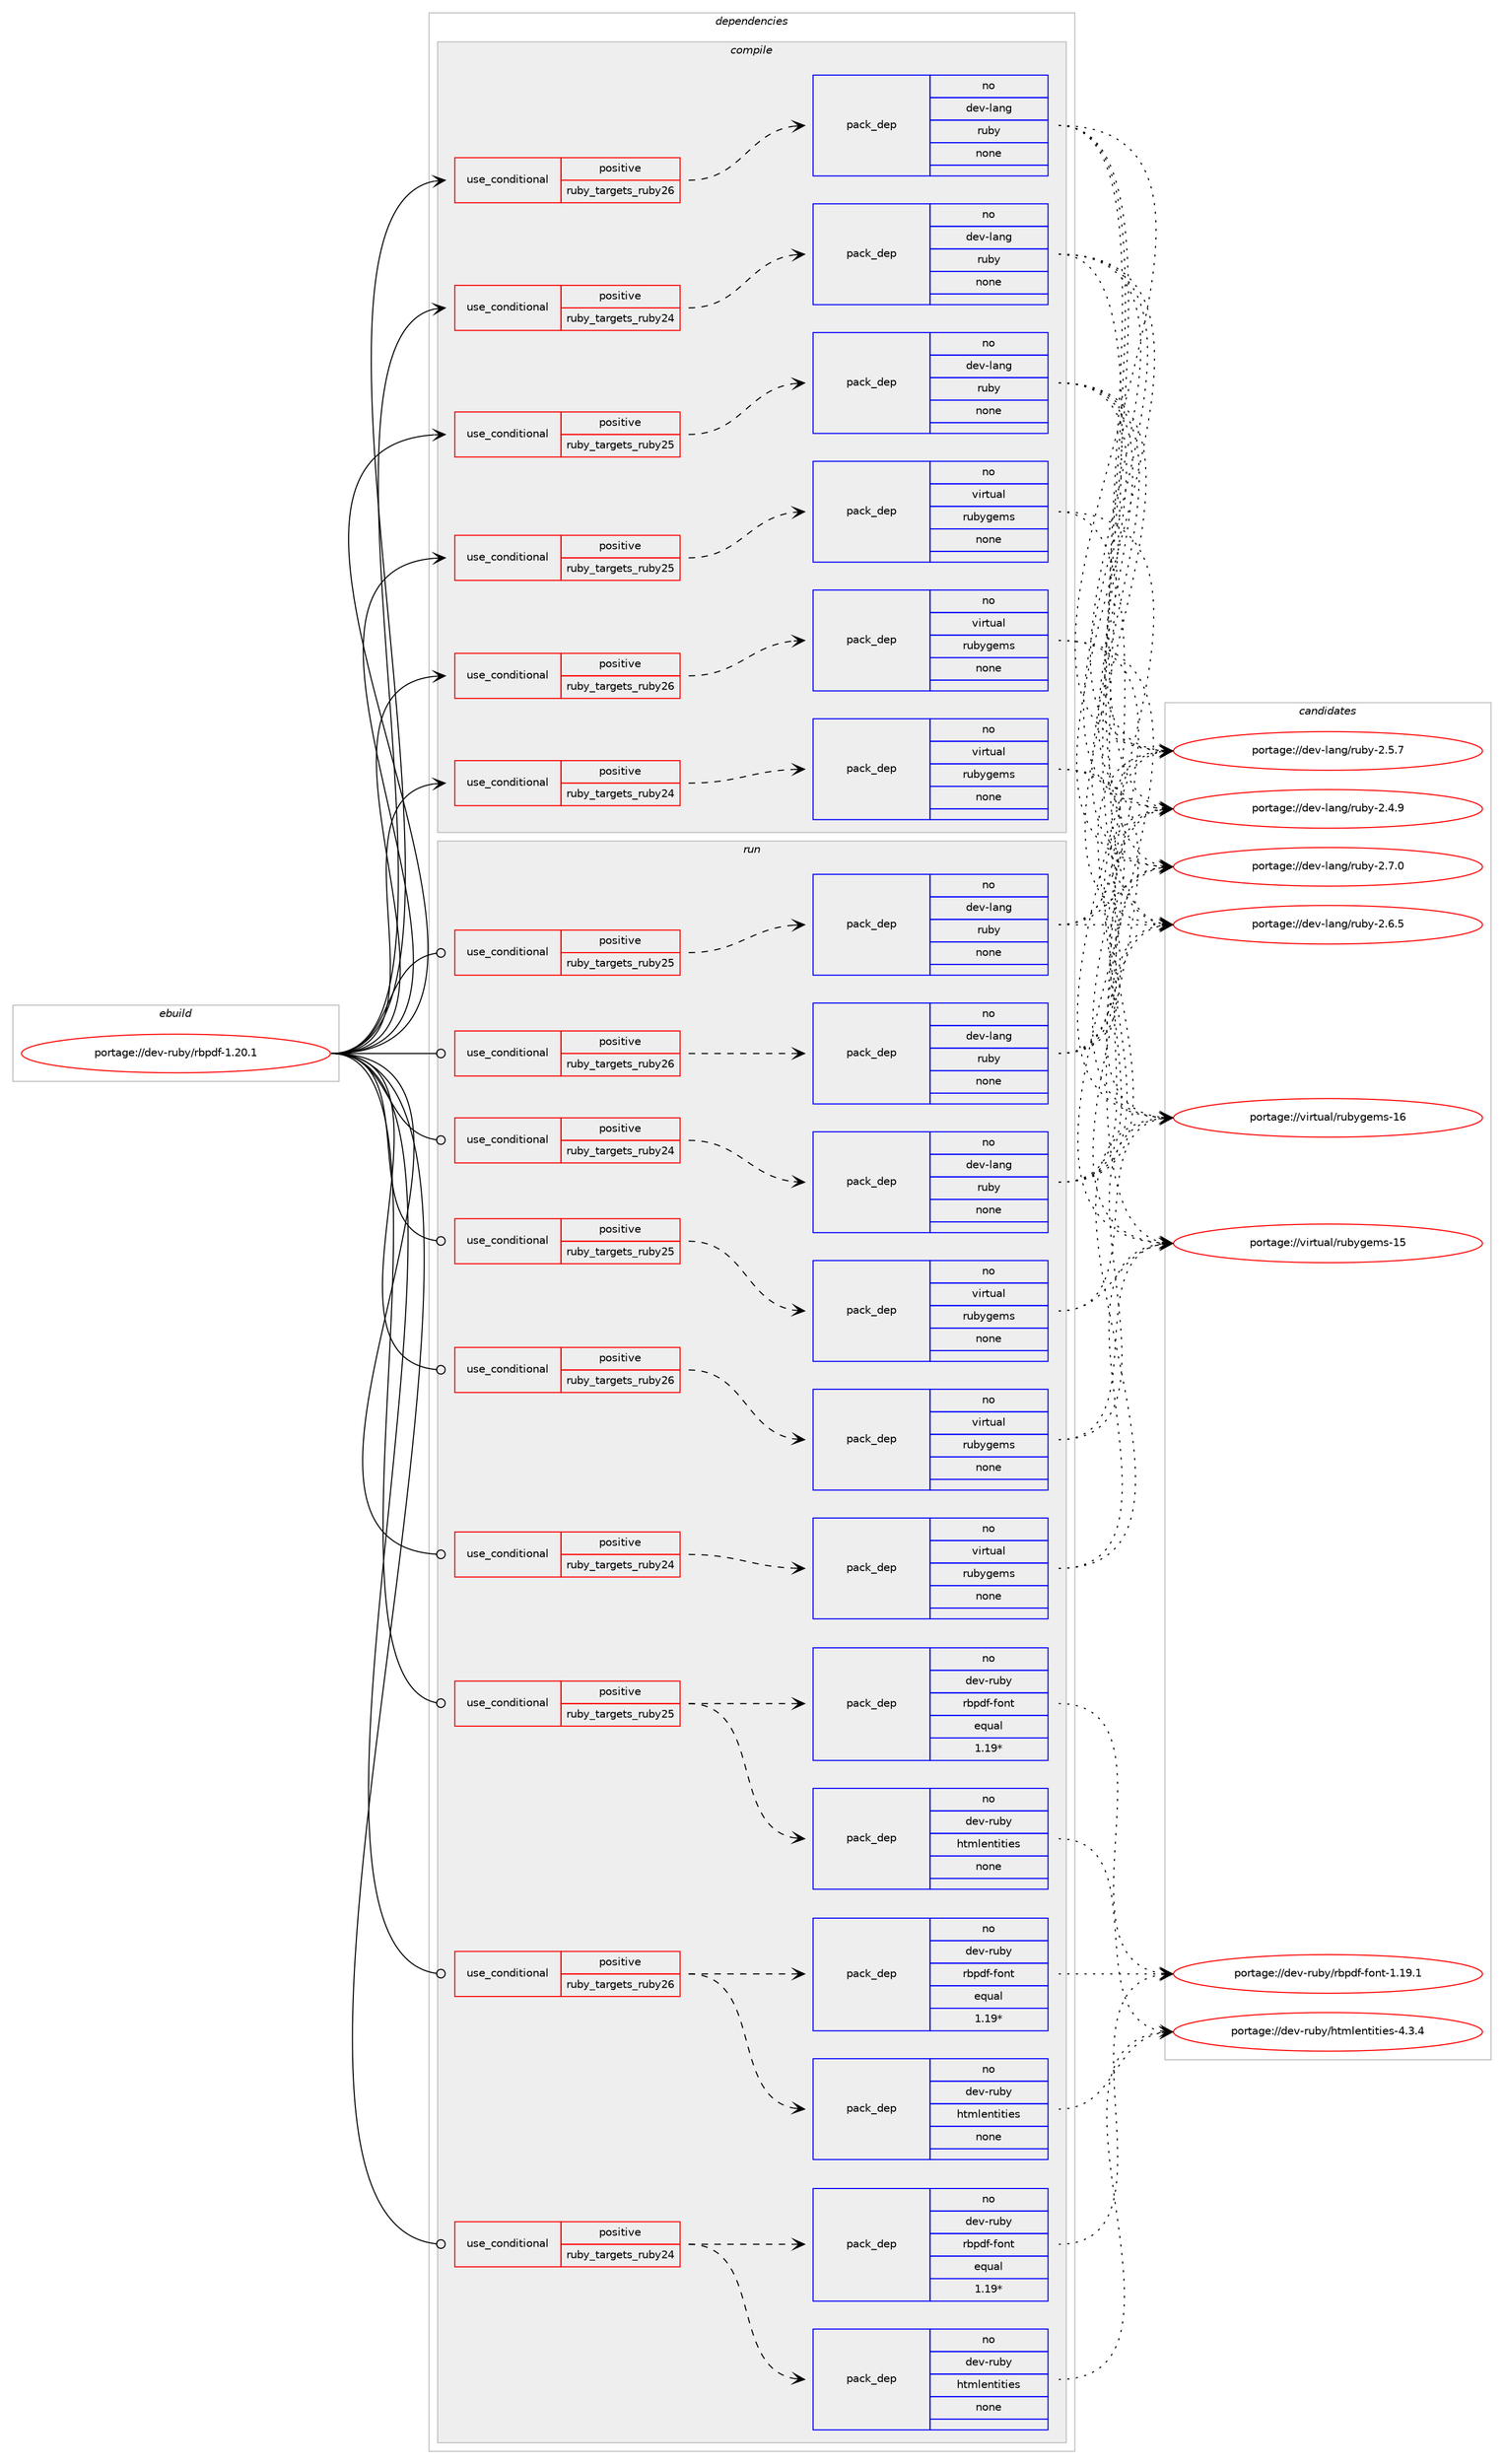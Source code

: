 digraph prolog {

# *************
# Graph options
# *************

newrank=true;
concentrate=true;
compound=true;
graph [rankdir=LR,fontname=Helvetica,fontsize=10,ranksep=1.5];#, ranksep=2.5, nodesep=0.2];
edge  [arrowhead=vee];
node  [fontname=Helvetica,fontsize=10];

# **********
# The ebuild
# **********

subgraph cluster_leftcol {
color=gray;
label=<<i>ebuild</i>>;
id [label="portage://dev-ruby/rbpdf-1.20.1", color=red, width=4, href="../dev-ruby/rbpdf-1.20.1.svg"];
}

# ****************
# The dependencies
# ****************

subgraph cluster_midcol {
color=gray;
label=<<i>dependencies</i>>;
subgraph cluster_compile {
fillcolor="#eeeeee";
style=filled;
label=<<i>compile</i>>;
subgraph cond76240 {
dependency334443 [label=<<TABLE BORDER="0" CELLBORDER="1" CELLSPACING="0" CELLPADDING="4"><TR><TD ROWSPAN="3" CELLPADDING="10">use_conditional</TD></TR><TR><TD>positive</TD></TR><TR><TD>ruby_targets_ruby24</TD></TR></TABLE>>, shape=none, color=red];
subgraph pack253456 {
dependency334444 [label=<<TABLE BORDER="0" CELLBORDER="1" CELLSPACING="0" CELLPADDING="4" WIDTH="220"><TR><TD ROWSPAN="6" CELLPADDING="30">pack_dep</TD></TR><TR><TD WIDTH="110">no</TD></TR><TR><TD>dev-lang</TD></TR><TR><TD>ruby</TD></TR><TR><TD>none</TD></TR><TR><TD></TD></TR></TABLE>>, shape=none, color=blue];
}
dependency334443:e -> dependency334444:w [weight=20,style="dashed",arrowhead="vee"];
}
id:e -> dependency334443:w [weight=20,style="solid",arrowhead="vee"];
subgraph cond76241 {
dependency334445 [label=<<TABLE BORDER="0" CELLBORDER="1" CELLSPACING="0" CELLPADDING="4"><TR><TD ROWSPAN="3" CELLPADDING="10">use_conditional</TD></TR><TR><TD>positive</TD></TR><TR><TD>ruby_targets_ruby24</TD></TR></TABLE>>, shape=none, color=red];
subgraph pack253457 {
dependency334446 [label=<<TABLE BORDER="0" CELLBORDER="1" CELLSPACING="0" CELLPADDING="4" WIDTH="220"><TR><TD ROWSPAN="6" CELLPADDING="30">pack_dep</TD></TR><TR><TD WIDTH="110">no</TD></TR><TR><TD>virtual</TD></TR><TR><TD>rubygems</TD></TR><TR><TD>none</TD></TR><TR><TD></TD></TR></TABLE>>, shape=none, color=blue];
}
dependency334445:e -> dependency334446:w [weight=20,style="dashed",arrowhead="vee"];
}
id:e -> dependency334445:w [weight=20,style="solid",arrowhead="vee"];
subgraph cond76242 {
dependency334447 [label=<<TABLE BORDER="0" CELLBORDER="1" CELLSPACING="0" CELLPADDING="4"><TR><TD ROWSPAN="3" CELLPADDING="10">use_conditional</TD></TR><TR><TD>positive</TD></TR><TR><TD>ruby_targets_ruby25</TD></TR></TABLE>>, shape=none, color=red];
subgraph pack253458 {
dependency334448 [label=<<TABLE BORDER="0" CELLBORDER="1" CELLSPACING="0" CELLPADDING="4" WIDTH="220"><TR><TD ROWSPAN="6" CELLPADDING="30">pack_dep</TD></TR><TR><TD WIDTH="110">no</TD></TR><TR><TD>dev-lang</TD></TR><TR><TD>ruby</TD></TR><TR><TD>none</TD></TR><TR><TD></TD></TR></TABLE>>, shape=none, color=blue];
}
dependency334447:e -> dependency334448:w [weight=20,style="dashed",arrowhead="vee"];
}
id:e -> dependency334447:w [weight=20,style="solid",arrowhead="vee"];
subgraph cond76243 {
dependency334449 [label=<<TABLE BORDER="0" CELLBORDER="1" CELLSPACING="0" CELLPADDING="4"><TR><TD ROWSPAN="3" CELLPADDING="10">use_conditional</TD></TR><TR><TD>positive</TD></TR><TR><TD>ruby_targets_ruby25</TD></TR></TABLE>>, shape=none, color=red];
subgraph pack253459 {
dependency334450 [label=<<TABLE BORDER="0" CELLBORDER="1" CELLSPACING="0" CELLPADDING="4" WIDTH="220"><TR><TD ROWSPAN="6" CELLPADDING="30">pack_dep</TD></TR><TR><TD WIDTH="110">no</TD></TR><TR><TD>virtual</TD></TR><TR><TD>rubygems</TD></TR><TR><TD>none</TD></TR><TR><TD></TD></TR></TABLE>>, shape=none, color=blue];
}
dependency334449:e -> dependency334450:w [weight=20,style="dashed",arrowhead="vee"];
}
id:e -> dependency334449:w [weight=20,style="solid",arrowhead="vee"];
subgraph cond76244 {
dependency334451 [label=<<TABLE BORDER="0" CELLBORDER="1" CELLSPACING="0" CELLPADDING="4"><TR><TD ROWSPAN="3" CELLPADDING="10">use_conditional</TD></TR><TR><TD>positive</TD></TR><TR><TD>ruby_targets_ruby26</TD></TR></TABLE>>, shape=none, color=red];
subgraph pack253460 {
dependency334452 [label=<<TABLE BORDER="0" CELLBORDER="1" CELLSPACING="0" CELLPADDING="4" WIDTH="220"><TR><TD ROWSPAN="6" CELLPADDING="30">pack_dep</TD></TR><TR><TD WIDTH="110">no</TD></TR><TR><TD>dev-lang</TD></TR><TR><TD>ruby</TD></TR><TR><TD>none</TD></TR><TR><TD></TD></TR></TABLE>>, shape=none, color=blue];
}
dependency334451:e -> dependency334452:w [weight=20,style="dashed",arrowhead="vee"];
}
id:e -> dependency334451:w [weight=20,style="solid",arrowhead="vee"];
subgraph cond76245 {
dependency334453 [label=<<TABLE BORDER="0" CELLBORDER="1" CELLSPACING="0" CELLPADDING="4"><TR><TD ROWSPAN="3" CELLPADDING="10">use_conditional</TD></TR><TR><TD>positive</TD></TR><TR><TD>ruby_targets_ruby26</TD></TR></TABLE>>, shape=none, color=red];
subgraph pack253461 {
dependency334454 [label=<<TABLE BORDER="0" CELLBORDER="1" CELLSPACING="0" CELLPADDING="4" WIDTH="220"><TR><TD ROWSPAN="6" CELLPADDING="30">pack_dep</TD></TR><TR><TD WIDTH="110">no</TD></TR><TR><TD>virtual</TD></TR><TR><TD>rubygems</TD></TR><TR><TD>none</TD></TR><TR><TD></TD></TR></TABLE>>, shape=none, color=blue];
}
dependency334453:e -> dependency334454:w [weight=20,style="dashed",arrowhead="vee"];
}
id:e -> dependency334453:w [weight=20,style="solid",arrowhead="vee"];
}
subgraph cluster_compileandrun {
fillcolor="#eeeeee";
style=filled;
label=<<i>compile and run</i>>;
}
subgraph cluster_run {
fillcolor="#eeeeee";
style=filled;
label=<<i>run</i>>;
subgraph cond76246 {
dependency334455 [label=<<TABLE BORDER="0" CELLBORDER="1" CELLSPACING="0" CELLPADDING="4"><TR><TD ROWSPAN="3" CELLPADDING="10">use_conditional</TD></TR><TR><TD>positive</TD></TR><TR><TD>ruby_targets_ruby24</TD></TR></TABLE>>, shape=none, color=red];
subgraph pack253462 {
dependency334456 [label=<<TABLE BORDER="0" CELLBORDER="1" CELLSPACING="0" CELLPADDING="4" WIDTH="220"><TR><TD ROWSPAN="6" CELLPADDING="30">pack_dep</TD></TR><TR><TD WIDTH="110">no</TD></TR><TR><TD>dev-lang</TD></TR><TR><TD>ruby</TD></TR><TR><TD>none</TD></TR><TR><TD></TD></TR></TABLE>>, shape=none, color=blue];
}
dependency334455:e -> dependency334456:w [weight=20,style="dashed",arrowhead="vee"];
}
id:e -> dependency334455:w [weight=20,style="solid",arrowhead="odot"];
subgraph cond76247 {
dependency334457 [label=<<TABLE BORDER="0" CELLBORDER="1" CELLSPACING="0" CELLPADDING="4"><TR><TD ROWSPAN="3" CELLPADDING="10">use_conditional</TD></TR><TR><TD>positive</TD></TR><TR><TD>ruby_targets_ruby24</TD></TR></TABLE>>, shape=none, color=red];
subgraph pack253463 {
dependency334458 [label=<<TABLE BORDER="0" CELLBORDER="1" CELLSPACING="0" CELLPADDING="4" WIDTH="220"><TR><TD ROWSPAN="6" CELLPADDING="30">pack_dep</TD></TR><TR><TD WIDTH="110">no</TD></TR><TR><TD>dev-ruby</TD></TR><TR><TD>htmlentities</TD></TR><TR><TD>none</TD></TR><TR><TD></TD></TR></TABLE>>, shape=none, color=blue];
}
dependency334457:e -> dependency334458:w [weight=20,style="dashed",arrowhead="vee"];
subgraph pack253464 {
dependency334459 [label=<<TABLE BORDER="0" CELLBORDER="1" CELLSPACING="0" CELLPADDING="4" WIDTH="220"><TR><TD ROWSPAN="6" CELLPADDING="30">pack_dep</TD></TR><TR><TD WIDTH="110">no</TD></TR><TR><TD>dev-ruby</TD></TR><TR><TD>rbpdf-font</TD></TR><TR><TD>equal</TD></TR><TR><TD>1.19*</TD></TR></TABLE>>, shape=none, color=blue];
}
dependency334457:e -> dependency334459:w [weight=20,style="dashed",arrowhead="vee"];
}
id:e -> dependency334457:w [weight=20,style="solid",arrowhead="odot"];
subgraph cond76248 {
dependency334460 [label=<<TABLE BORDER="0" CELLBORDER="1" CELLSPACING="0" CELLPADDING="4"><TR><TD ROWSPAN="3" CELLPADDING="10">use_conditional</TD></TR><TR><TD>positive</TD></TR><TR><TD>ruby_targets_ruby24</TD></TR></TABLE>>, shape=none, color=red];
subgraph pack253465 {
dependency334461 [label=<<TABLE BORDER="0" CELLBORDER="1" CELLSPACING="0" CELLPADDING="4" WIDTH="220"><TR><TD ROWSPAN="6" CELLPADDING="30">pack_dep</TD></TR><TR><TD WIDTH="110">no</TD></TR><TR><TD>virtual</TD></TR><TR><TD>rubygems</TD></TR><TR><TD>none</TD></TR><TR><TD></TD></TR></TABLE>>, shape=none, color=blue];
}
dependency334460:e -> dependency334461:w [weight=20,style="dashed",arrowhead="vee"];
}
id:e -> dependency334460:w [weight=20,style="solid",arrowhead="odot"];
subgraph cond76249 {
dependency334462 [label=<<TABLE BORDER="0" CELLBORDER="1" CELLSPACING="0" CELLPADDING="4"><TR><TD ROWSPAN="3" CELLPADDING="10">use_conditional</TD></TR><TR><TD>positive</TD></TR><TR><TD>ruby_targets_ruby25</TD></TR></TABLE>>, shape=none, color=red];
subgraph pack253466 {
dependency334463 [label=<<TABLE BORDER="0" CELLBORDER="1" CELLSPACING="0" CELLPADDING="4" WIDTH="220"><TR><TD ROWSPAN="6" CELLPADDING="30">pack_dep</TD></TR><TR><TD WIDTH="110">no</TD></TR><TR><TD>dev-lang</TD></TR><TR><TD>ruby</TD></TR><TR><TD>none</TD></TR><TR><TD></TD></TR></TABLE>>, shape=none, color=blue];
}
dependency334462:e -> dependency334463:w [weight=20,style="dashed",arrowhead="vee"];
}
id:e -> dependency334462:w [weight=20,style="solid",arrowhead="odot"];
subgraph cond76250 {
dependency334464 [label=<<TABLE BORDER="0" CELLBORDER="1" CELLSPACING="0" CELLPADDING="4"><TR><TD ROWSPAN="3" CELLPADDING="10">use_conditional</TD></TR><TR><TD>positive</TD></TR><TR><TD>ruby_targets_ruby25</TD></TR></TABLE>>, shape=none, color=red];
subgraph pack253467 {
dependency334465 [label=<<TABLE BORDER="0" CELLBORDER="1" CELLSPACING="0" CELLPADDING="4" WIDTH="220"><TR><TD ROWSPAN="6" CELLPADDING="30">pack_dep</TD></TR><TR><TD WIDTH="110">no</TD></TR><TR><TD>dev-ruby</TD></TR><TR><TD>htmlentities</TD></TR><TR><TD>none</TD></TR><TR><TD></TD></TR></TABLE>>, shape=none, color=blue];
}
dependency334464:e -> dependency334465:w [weight=20,style="dashed",arrowhead="vee"];
subgraph pack253468 {
dependency334466 [label=<<TABLE BORDER="0" CELLBORDER="1" CELLSPACING="0" CELLPADDING="4" WIDTH="220"><TR><TD ROWSPAN="6" CELLPADDING="30">pack_dep</TD></TR><TR><TD WIDTH="110">no</TD></TR><TR><TD>dev-ruby</TD></TR><TR><TD>rbpdf-font</TD></TR><TR><TD>equal</TD></TR><TR><TD>1.19*</TD></TR></TABLE>>, shape=none, color=blue];
}
dependency334464:e -> dependency334466:w [weight=20,style="dashed",arrowhead="vee"];
}
id:e -> dependency334464:w [weight=20,style="solid",arrowhead="odot"];
subgraph cond76251 {
dependency334467 [label=<<TABLE BORDER="0" CELLBORDER="1" CELLSPACING="0" CELLPADDING="4"><TR><TD ROWSPAN="3" CELLPADDING="10">use_conditional</TD></TR><TR><TD>positive</TD></TR><TR><TD>ruby_targets_ruby25</TD></TR></TABLE>>, shape=none, color=red];
subgraph pack253469 {
dependency334468 [label=<<TABLE BORDER="0" CELLBORDER="1" CELLSPACING="0" CELLPADDING="4" WIDTH="220"><TR><TD ROWSPAN="6" CELLPADDING="30">pack_dep</TD></TR><TR><TD WIDTH="110">no</TD></TR><TR><TD>virtual</TD></TR><TR><TD>rubygems</TD></TR><TR><TD>none</TD></TR><TR><TD></TD></TR></TABLE>>, shape=none, color=blue];
}
dependency334467:e -> dependency334468:w [weight=20,style="dashed",arrowhead="vee"];
}
id:e -> dependency334467:w [weight=20,style="solid",arrowhead="odot"];
subgraph cond76252 {
dependency334469 [label=<<TABLE BORDER="0" CELLBORDER="1" CELLSPACING="0" CELLPADDING="4"><TR><TD ROWSPAN="3" CELLPADDING="10">use_conditional</TD></TR><TR><TD>positive</TD></TR><TR><TD>ruby_targets_ruby26</TD></TR></TABLE>>, shape=none, color=red];
subgraph pack253470 {
dependency334470 [label=<<TABLE BORDER="0" CELLBORDER="1" CELLSPACING="0" CELLPADDING="4" WIDTH="220"><TR><TD ROWSPAN="6" CELLPADDING="30">pack_dep</TD></TR><TR><TD WIDTH="110">no</TD></TR><TR><TD>dev-lang</TD></TR><TR><TD>ruby</TD></TR><TR><TD>none</TD></TR><TR><TD></TD></TR></TABLE>>, shape=none, color=blue];
}
dependency334469:e -> dependency334470:w [weight=20,style="dashed",arrowhead="vee"];
}
id:e -> dependency334469:w [weight=20,style="solid",arrowhead="odot"];
subgraph cond76253 {
dependency334471 [label=<<TABLE BORDER="0" CELLBORDER="1" CELLSPACING="0" CELLPADDING="4"><TR><TD ROWSPAN="3" CELLPADDING="10">use_conditional</TD></TR><TR><TD>positive</TD></TR><TR><TD>ruby_targets_ruby26</TD></TR></TABLE>>, shape=none, color=red];
subgraph pack253471 {
dependency334472 [label=<<TABLE BORDER="0" CELLBORDER="1" CELLSPACING="0" CELLPADDING="4" WIDTH="220"><TR><TD ROWSPAN="6" CELLPADDING="30">pack_dep</TD></TR><TR><TD WIDTH="110">no</TD></TR><TR><TD>dev-ruby</TD></TR><TR><TD>htmlentities</TD></TR><TR><TD>none</TD></TR><TR><TD></TD></TR></TABLE>>, shape=none, color=blue];
}
dependency334471:e -> dependency334472:w [weight=20,style="dashed",arrowhead="vee"];
subgraph pack253472 {
dependency334473 [label=<<TABLE BORDER="0" CELLBORDER="1" CELLSPACING="0" CELLPADDING="4" WIDTH="220"><TR><TD ROWSPAN="6" CELLPADDING="30">pack_dep</TD></TR><TR><TD WIDTH="110">no</TD></TR><TR><TD>dev-ruby</TD></TR><TR><TD>rbpdf-font</TD></TR><TR><TD>equal</TD></TR><TR><TD>1.19*</TD></TR></TABLE>>, shape=none, color=blue];
}
dependency334471:e -> dependency334473:w [weight=20,style="dashed",arrowhead="vee"];
}
id:e -> dependency334471:w [weight=20,style="solid",arrowhead="odot"];
subgraph cond76254 {
dependency334474 [label=<<TABLE BORDER="0" CELLBORDER="1" CELLSPACING="0" CELLPADDING="4"><TR><TD ROWSPAN="3" CELLPADDING="10">use_conditional</TD></TR><TR><TD>positive</TD></TR><TR><TD>ruby_targets_ruby26</TD></TR></TABLE>>, shape=none, color=red];
subgraph pack253473 {
dependency334475 [label=<<TABLE BORDER="0" CELLBORDER="1" CELLSPACING="0" CELLPADDING="4" WIDTH="220"><TR><TD ROWSPAN="6" CELLPADDING="30">pack_dep</TD></TR><TR><TD WIDTH="110">no</TD></TR><TR><TD>virtual</TD></TR><TR><TD>rubygems</TD></TR><TR><TD>none</TD></TR><TR><TD></TD></TR></TABLE>>, shape=none, color=blue];
}
dependency334474:e -> dependency334475:w [weight=20,style="dashed",arrowhead="vee"];
}
id:e -> dependency334474:w [weight=20,style="solid",arrowhead="odot"];
}
}

# **************
# The candidates
# **************

subgraph cluster_choices {
rank=same;
color=gray;
label=<<i>candidates</i>>;

subgraph choice253456 {
color=black;
nodesep=1;
choice10010111845108971101034711411798121455046554648 [label="portage://dev-lang/ruby-2.7.0", color=red, width=4,href="../dev-lang/ruby-2.7.0.svg"];
choice10010111845108971101034711411798121455046544653 [label="portage://dev-lang/ruby-2.6.5", color=red, width=4,href="../dev-lang/ruby-2.6.5.svg"];
choice10010111845108971101034711411798121455046534655 [label="portage://dev-lang/ruby-2.5.7", color=red, width=4,href="../dev-lang/ruby-2.5.7.svg"];
choice10010111845108971101034711411798121455046524657 [label="portage://dev-lang/ruby-2.4.9", color=red, width=4,href="../dev-lang/ruby-2.4.9.svg"];
dependency334444:e -> choice10010111845108971101034711411798121455046554648:w [style=dotted,weight="100"];
dependency334444:e -> choice10010111845108971101034711411798121455046544653:w [style=dotted,weight="100"];
dependency334444:e -> choice10010111845108971101034711411798121455046534655:w [style=dotted,weight="100"];
dependency334444:e -> choice10010111845108971101034711411798121455046524657:w [style=dotted,weight="100"];
}
subgraph choice253457 {
color=black;
nodesep=1;
choice118105114116117971084711411798121103101109115454954 [label="portage://virtual/rubygems-16", color=red, width=4,href="../virtual/rubygems-16.svg"];
choice118105114116117971084711411798121103101109115454953 [label="portage://virtual/rubygems-15", color=red, width=4,href="../virtual/rubygems-15.svg"];
dependency334446:e -> choice118105114116117971084711411798121103101109115454954:w [style=dotted,weight="100"];
dependency334446:e -> choice118105114116117971084711411798121103101109115454953:w [style=dotted,weight="100"];
}
subgraph choice253458 {
color=black;
nodesep=1;
choice10010111845108971101034711411798121455046554648 [label="portage://dev-lang/ruby-2.7.0", color=red, width=4,href="../dev-lang/ruby-2.7.0.svg"];
choice10010111845108971101034711411798121455046544653 [label="portage://dev-lang/ruby-2.6.5", color=red, width=4,href="../dev-lang/ruby-2.6.5.svg"];
choice10010111845108971101034711411798121455046534655 [label="portage://dev-lang/ruby-2.5.7", color=red, width=4,href="../dev-lang/ruby-2.5.7.svg"];
choice10010111845108971101034711411798121455046524657 [label="portage://dev-lang/ruby-2.4.9", color=red, width=4,href="../dev-lang/ruby-2.4.9.svg"];
dependency334448:e -> choice10010111845108971101034711411798121455046554648:w [style=dotted,weight="100"];
dependency334448:e -> choice10010111845108971101034711411798121455046544653:w [style=dotted,weight="100"];
dependency334448:e -> choice10010111845108971101034711411798121455046534655:w [style=dotted,weight="100"];
dependency334448:e -> choice10010111845108971101034711411798121455046524657:w [style=dotted,weight="100"];
}
subgraph choice253459 {
color=black;
nodesep=1;
choice118105114116117971084711411798121103101109115454954 [label="portage://virtual/rubygems-16", color=red, width=4,href="../virtual/rubygems-16.svg"];
choice118105114116117971084711411798121103101109115454953 [label="portage://virtual/rubygems-15", color=red, width=4,href="../virtual/rubygems-15.svg"];
dependency334450:e -> choice118105114116117971084711411798121103101109115454954:w [style=dotted,weight="100"];
dependency334450:e -> choice118105114116117971084711411798121103101109115454953:w [style=dotted,weight="100"];
}
subgraph choice253460 {
color=black;
nodesep=1;
choice10010111845108971101034711411798121455046554648 [label="portage://dev-lang/ruby-2.7.0", color=red, width=4,href="../dev-lang/ruby-2.7.0.svg"];
choice10010111845108971101034711411798121455046544653 [label="portage://dev-lang/ruby-2.6.5", color=red, width=4,href="../dev-lang/ruby-2.6.5.svg"];
choice10010111845108971101034711411798121455046534655 [label="portage://dev-lang/ruby-2.5.7", color=red, width=4,href="../dev-lang/ruby-2.5.7.svg"];
choice10010111845108971101034711411798121455046524657 [label="portage://dev-lang/ruby-2.4.9", color=red, width=4,href="../dev-lang/ruby-2.4.9.svg"];
dependency334452:e -> choice10010111845108971101034711411798121455046554648:w [style=dotted,weight="100"];
dependency334452:e -> choice10010111845108971101034711411798121455046544653:w [style=dotted,weight="100"];
dependency334452:e -> choice10010111845108971101034711411798121455046534655:w [style=dotted,weight="100"];
dependency334452:e -> choice10010111845108971101034711411798121455046524657:w [style=dotted,weight="100"];
}
subgraph choice253461 {
color=black;
nodesep=1;
choice118105114116117971084711411798121103101109115454954 [label="portage://virtual/rubygems-16", color=red, width=4,href="../virtual/rubygems-16.svg"];
choice118105114116117971084711411798121103101109115454953 [label="portage://virtual/rubygems-15", color=red, width=4,href="../virtual/rubygems-15.svg"];
dependency334454:e -> choice118105114116117971084711411798121103101109115454954:w [style=dotted,weight="100"];
dependency334454:e -> choice118105114116117971084711411798121103101109115454953:w [style=dotted,weight="100"];
}
subgraph choice253462 {
color=black;
nodesep=1;
choice10010111845108971101034711411798121455046554648 [label="portage://dev-lang/ruby-2.7.0", color=red, width=4,href="../dev-lang/ruby-2.7.0.svg"];
choice10010111845108971101034711411798121455046544653 [label="portage://dev-lang/ruby-2.6.5", color=red, width=4,href="../dev-lang/ruby-2.6.5.svg"];
choice10010111845108971101034711411798121455046534655 [label="portage://dev-lang/ruby-2.5.7", color=red, width=4,href="../dev-lang/ruby-2.5.7.svg"];
choice10010111845108971101034711411798121455046524657 [label="portage://dev-lang/ruby-2.4.9", color=red, width=4,href="../dev-lang/ruby-2.4.9.svg"];
dependency334456:e -> choice10010111845108971101034711411798121455046554648:w [style=dotted,weight="100"];
dependency334456:e -> choice10010111845108971101034711411798121455046544653:w [style=dotted,weight="100"];
dependency334456:e -> choice10010111845108971101034711411798121455046534655:w [style=dotted,weight="100"];
dependency334456:e -> choice10010111845108971101034711411798121455046524657:w [style=dotted,weight="100"];
}
subgraph choice253463 {
color=black;
nodesep=1;
choice100101118451141179812147104116109108101110116105116105101115455246514652 [label="portage://dev-ruby/htmlentities-4.3.4", color=red, width=4,href="../dev-ruby/htmlentities-4.3.4.svg"];
dependency334458:e -> choice100101118451141179812147104116109108101110116105116105101115455246514652:w [style=dotted,weight="100"];
}
subgraph choice253464 {
color=black;
nodesep=1;
choice100101118451141179812147114981121001024510211111011645494649574649 [label="portage://dev-ruby/rbpdf-font-1.19.1", color=red, width=4,href="../dev-ruby/rbpdf-font-1.19.1.svg"];
dependency334459:e -> choice100101118451141179812147114981121001024510211111011645494649574649:w [style=dotted,weight="100"];
}
subgraph choice253465 {
color=black;
nodesep=1;
choice118105114116117971084711411798121103101109115454954 [label="portage://virtual/rubygems-16", color=red, width=4,href="../virtual/rubygems-16.svg"];
choice118105114116117971084711411798121103101109115454953 [label="portage://virtual/rubygems-15", color=red, width=4,href="../virtual/rubygems-15.svg"];
dependency334461:e -> choice118105114116117971084711411798121103101109115454954:w [style=dotted,weight="100"];
dependency334461:e -> choice118105114116117971084711411798121103101109115454953:w [style=dotted,weight="100"];
}
subgraph choice253466 {
color=black;
nodesep=1;
choice10010111845108971101034711411798121455046554648 [label="portage://dev-lang/ruby-2.7.0", color=red, width=4,href="../dev-lang/ruby-2.7.0.svg"];
choice10010111845108971101034711411798121455046544653 [label="portage://dev-lang/ruby-2.6.5", color=red, width=4,href="../dev-lang/ruby-2.6.5.svg"];
choice10010111845108971101034711411798121455046534655 [label="portage://dev-lang/ruby-2.5.7", color=red, width=4,href="../dev-lang/ruby-2.5.7.svg"];
choice10010111845108971101034711411798121455046524657 [label="portage://dev-lang/ruby-2.4.9", color=red, width=4,href="../dev-lang/ruby-2.4.9.svg"];
dependency334463:e -> choice10010111845108971101034711411798121455046554648:w [style=dotted,weight="100"];
dependency334463:e -> choice10010111845108971101034711411798121455046544653:w [style=dotted,weight="100"];
dependency334463:e -> choice10010111845108971101034711411798121455046534655:w [style=dotted,weight="100"];
dependency334463:e -> choice10010111845108971101034711411798121455046524657:w [style=dotted,weight="100"];
}
subgraph choice253467 {
color=black;
nodesep=1;
choice100101118451141179812147104116109108101110116105116105101115455246514652 [label="portage://dev-ruby/htmlentities-4.3.4", color=red, width=4,href="../dev-ruby/htmlentities-4.3.4.svg"];
dependency334465:e -> choice100101118451141179812147104116109108101110116105116105101115455246514652:w [style=dotted,weight="100"];
}
subgraph choice253468 {
color=black;
nodesep=1;
choice100101118451141179812147114981121001024510211111011645494649574649 [label="portage://dev-ruby/rbpdf-font-1.19.1", color=red, width=4,href="../dev-ruby/rbpdf-font-1.19.1.svg"];
dependency334466:e -> choice100101118451141179812147114981121001024510211111011645494649574649:w [style=dotted,weight="100"];
}
subgraph choice253469 {
color=black;
nodesep=1;
choice118105114116117971084711411798121103101109115454954 [label="portage://virtual/rubygems-16", color=red, width=4,href="../virtual/rubygems-16.svg"];
choice118105114116117971084711411798121103101109115454953 [label="portage://virtual/rubygems-15", color=red, width=4,href="../virtual/rubygems-15.svg"];
dependency334468:e -> choice118105114116117971084711411798121103101109115454954:w [style=dotted,weight="100"];
dependency334468:e -> choice118105114116117971084711411798121103101109115454953:w [style=dotted,weight="100"];
}
subgraph choice253470 {
color=black;
nodesep=1;
choice10010111845108971101034711411798121455046554648 [label="portage://dev-lang/ruby-2.7.0", color=red, width=4,href="../dev-lang/ruby-2.7.0.svg"];
choice10010111845108971101034711411798121455046544653 [label="portage://dev-lang/ruby-2.6.5", color=red, width=4,href="../dev-lang/ruby-2.6.5.svg"];
choice10010111845108971101034711411798121455046534655 [label="portage://dev-lang/ruby-2.5.7", color=red, width=4,href="../dev-lang/ruby-2.5.7.svg"];
choice10010111845108971101034711411798121455046524657 [label="portage://dev-lang/ruby-2.4.9", color=red, width=4,href="../dev-lang/ruby-2.4.9.svg"];
dependency334470:e -> choice10010111845108971101034711411798121455046554648:w [style=dotted,weight="100"];
dependency334470:e -> choice10010111845108971101034711411798121455046544653:w [style=dotted,weight="100"];
dependency334470:e -> choice10010111845108971101034711411798121455046534655:w [style=dotted,weight="100"];
dependency334470:e -> choice10010111845108971101034711411798121455046524657:w [style=dotted,weight="100"];
}
subgraph choice253471 {
color=black;
nodesep=1;
choice100101118451141179812147104116109108101110116105116105101115455246514652 [label="portage://dev-ruby/htmlentities-4.3.4", color=red, width=4,href="../dev-ruby/htmlentities-4.3.4.svg"];
dependency334472:e -> choice100101118451141179812147104116109108101110116105116105101115455246514652:w [style=dotted,weight="100"];
}
subgraph choice253472 {
color=black;
nodesep=1;
choice100101118451141179812147114981121001024510211111011645494649574649 [label="portage://dev-ruby/rbpdf-font-1.19.1", color=red, width=4,href="../dev-ruby/rbpdf-font-1.19.1.svg"];
dependency334473:e -> choice100101118451141179812147114981121001024510211111011645494649574649:w [style=dotted,weight="100"];
}
subgraph choice253473 {
color=black;
nodesep=1;
choice118105114116117971084711411798121103101109115454954 [label="portage://virtual/rubygems-16", color=red, width=4,href="../virtual/rubygems-16.svg"];
choice118105114116117971084711411798121103101109115454953 [label="portage://virtual/rubygems-15", color=red, width=4,href="../virtual/rubygems-15.svg"];
dependency334475:e -> choice118105114116117971084711411798121103101109115454954:w [style=dotted,weight="100"];
dependency334475:e -> choice118105114116117971084711411798121103101109115454953:w [style=dotted,weight="100"];
}
}

}
